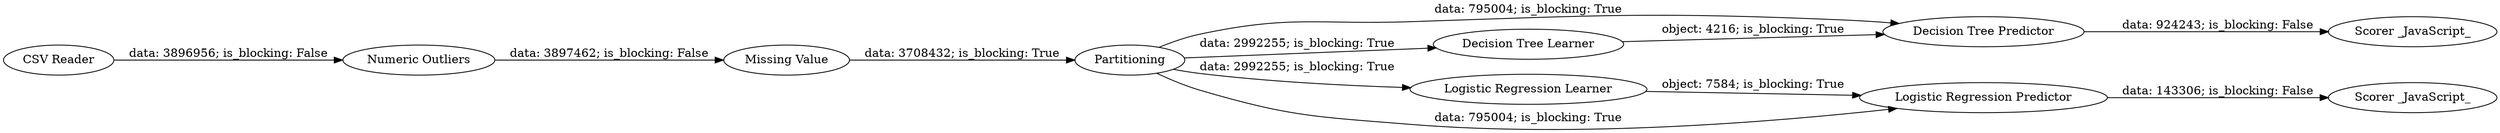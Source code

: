 digraph {
	"7457668345906459923_9" [label="Scorer _JavaScript_"]
	"7457668345906459923_4" [label="Decision Tree Predictor"]
	"7457668345906459923_2" [label=Partitioning]
	"7457668345906459923_3" [label="Decision Tree Learner"]
	"7457668345906459923_11" [label="Numeric Outliers"]
	"7457668345906459923_1" [label="CSV Reader"]
	"7457668345906459923_6" [label="Logistic Regression Learner"]
	"7457668345906459923_10" [label="Scorer _JavaScript_"]
	"7457668345906459923_12" [label="Missing Value"]
	"7457668345906459923_7" [label="Logistic Regression Predictor"]
	"7457668345906459923_3" -> "7457668345906459923_4" [label="object: 4216; is_blocking: True"]
	"7457668345906459923_4" -> "7457668345906459923_10" [label="data: 924243; is_blocking: False"]
	"7457668345906459923_2" -> "7457668345906459923_6" [label="data: 2992255; is_blocking: True"]
	"7457668345906459923_7" -> "7457668345906459923_9" [label="data: 143306; is_blocking: False"]
	"7457668345906459923_1" -> "7457668345906459923_11" [label="data: 3896956; is_blocking: False"]
	"7457668345906459923_2" -> "7457668345906459923_4" [label="data: 795004; is_blocking: True"]
	"7457668345906459923_12" -> "7457668345906459923_2" [label="data: 3708432; is_blocking: True"]
	"7457668345906459923_2" -> "7457668345906459923_7" [label="data: 795004; is_blocking: True"]
	"7457668345906459923_2" -> "7457668345906459923_3" [label="data: 2992255; is_blocking: True"]
	"7457668345906459923_6" -> "7457668345906459923_7" [label="object: 7584; is_blocking: True"]
	"7457668345906459923_11" -> "7457668345906459923_12" [label="data: 3897462; is_blocking: False"]
	rankdir=LR
}
